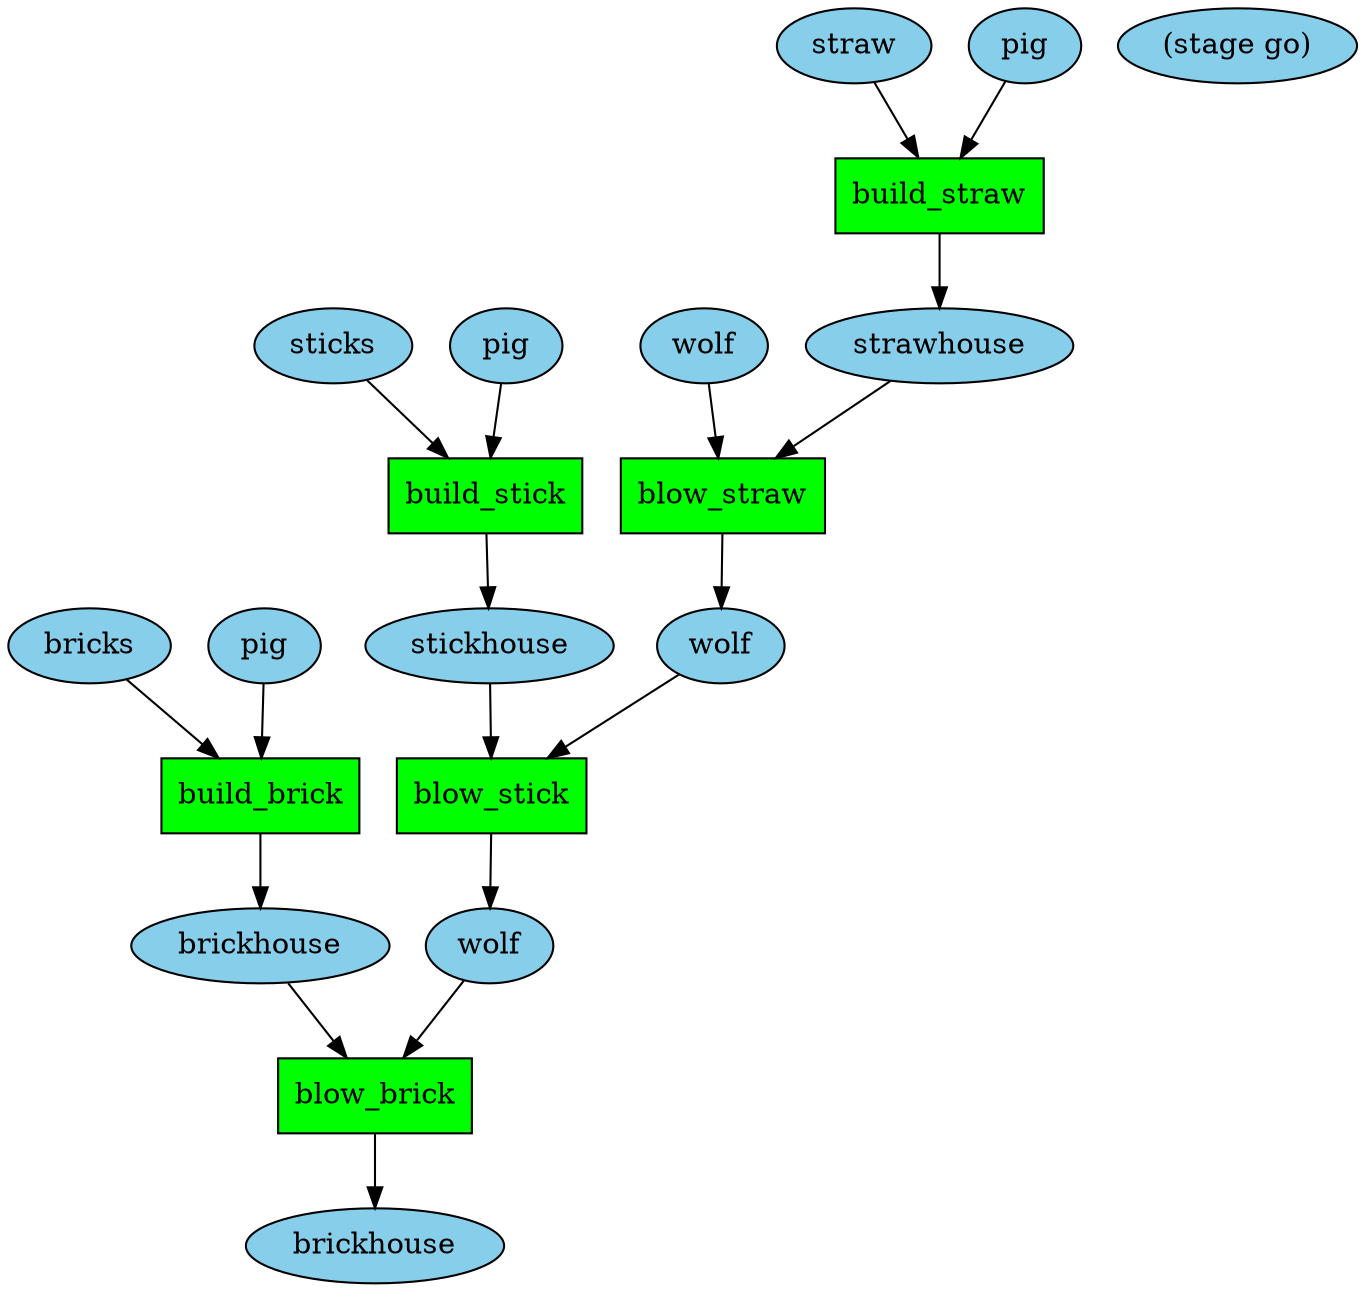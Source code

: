 digraph {
x7 [style=filled,fillcolor=skyblue,label="bricks"];
x6 [style=filled,fillcolor=skyblue,label="sticks"];
x5 [style=filled,fillcolor=skyblue,label="straw"];
x4 [style=filled,fillcolor=skyblue,label="wolf"];
x3 [style=filled,fillcolor=skyblue,label="pig"];
x2 [style=filled,fillcolor=skyblue,label="pig"];
x1 [style=filled,fillcolor=skyblue,label="pig"];
x0 [style=filled,fillcolor=skyblue,label="(stage go)"];
t0 [shape=box,style=filled,fillcolor=green,label="build_brick\n"];
x8 [style=filled,fillcolor=skyblue,label="brickhouse"];
x1 -> t0;
x7 -> t0;
t0 -> x8;
t1 [shape=box,style=filled,fillcolor=green,label="build_stick\n"];
x9 [style=filled,fillcolor=skyblue,label="stickhouse"];
x2 -> t1;
x6 -> t1;
t1 -> x9;
t2 [shape=box,style=filled,fillcolor=green,label="build_straw\n"];
x10 [style=filled,fillcolor=skyblue,label="strawhouse"];
x3 -> t2;
x5 -> t2;
t2 -> x10;
t3 [shape=box,style=filled,fillcolor=green,label="blow_straw\n"];
x11 [style=filled,fillcolor=skyblue,label="wolf"];
x4 -> t3;
x10 -> t3;
t3 -> x11;
t4 [shape=box,style=filled,fillcolor=green,label="blow_stick\n"];
x12 [style=filled,fillcolor=skyblue,label="wolf"];
x11 -> t4;
x9 -> t4;
t4 -> x12;
t5 [shape=box,style=filled,fillcolor=green,label="blow_brick\n"];
x13 [style=filled,fillcolor=skyblue,label="brickhouse"];
x12 -> t5;
x8 -> t5;
t5 -> x13;
}